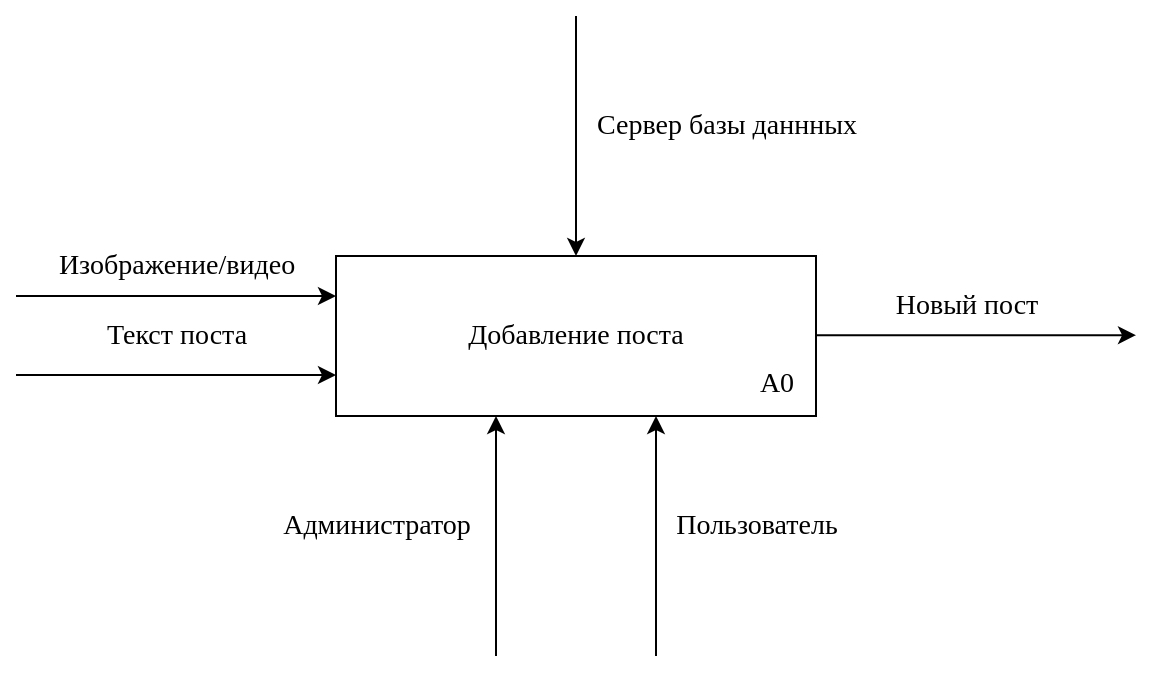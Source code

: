 <mxfile version="21.7.5" type="device">
  <diagram name="Страница — 1" id="LzyDF6T5dmaxvNK5LSAB">
    <mxGraphModel dx="1636" dy="1367" grid="1" gridSize="10" guides="1" tooltips="1" connect="1" arrows="1" fold="1" page="0" pageScale="1" pageWidth="827" pageHeight="1169" math="0" shadow="0">
      <root>
        <mxCell id="0" />
        <mxCell id="1" parent="0" />
        <mxCell id="sV1G8SSPFHCZdC1-tWbE-1" value="&lt;font face=&quot;Times New Roman&quot;&gt;&lt;span style=&quot;font-size: 14px;&quot;&gt;Добавление поста&lt;/span&gt;&lt;/font&gt;" style="rounded=0;whiteSpace=wrap;html=1;" vertex="1" parent="1">
          <mxGeometry x="120" y="-400" width="240" height="80" as="geometry" />
        </mxCell>
        <mxCell id="sV1G8SSPFHCZdC1-tWbE-2" value="" style="endArrow=classic;html=1;rounded=0;entryX=0;entryY=0.25;entryDx=0;entryDy=0;" edge="1" parent="1" target="sV1G8SSPFHCZdC1-tWbE-1">
          <mxGeometry width="50" height="50" relative="1" as="geometry">
            <mxPoint x="-40" y="-380" as="sourcePoint" />
            <mxPoint x="120" y="-380" as="targetPoint" />
            <Array as="points">
              <mxPoint x="-20" y="-380" />
            </Array>
          </mxGeometry>
        </mxCell>
        <mxCell id="sV1G8SSPFHCZdC1-tWbE-14" value="" style="endArrow=classic;html=1;rounded=0;entryX=0;entryY=0.5;entryDx=0;entryDy=0;" edge="1" parent="1">
          <mxGeometry width="50" height="50" relative="1" as="geometry">
            <mxPoint x="360" y="-360.42" as="sourcePoint" />
            <mxPoint x="520" y="-360.42" as="targetPoint" />
            <Array as="points">
              <mxPoint x="460" y="-360.42" />
            </Array>
          </mxGeometry>
        </mxCell>
        <mxCell id="sV1G8SSPFHCZdC1-tWbE-15" value="" style="endArrow=classic;html=1;rounded=0;entryX=0.5;entryY=1;entryDx=0;entryDy=0;" edge="1" parent="1">
          <mxGeometry width="50" height="50" relative="1" as="geometry">
            <mxPoint x="200" y="-200" as="sourcePoint" />
            <mxPoint x="200" y="-320" as="targetPoint" />
            <Array as="points">
              <mxPoint x="200" y="-200" />
            </Array>
          </mxGeometry>
        </mxCell>
        <mxCell id="sV1G8SSPFHCZdC1-tWbE-16" value="" style="endArrow=classic;html=1;rounded=0;entryX=0.5;entryY=0;entryDx=0;entryDy=0;" edge="1" parent="1" target="sV1G8SSPFHCZdC1-tWbE-1">
          <mxGeometry width="50" height="50" relative="1" as="geometry">
            <mxPoint x="240" y="-520" as="sourcePoint" />
            <mxPoint x="210" y="-590" as="targetPoint" />
            <Array as="points" />
          </mxGeometry>
        </mxCell>
        <mxCell id="sV1G8SSPFHCZdC1-tWbE-17" value="&lt;span style=&quot;font-weight: normal;&quot;&gt;&lt;font face=&quot;Times New Roman&quot; style=&quot;font-size: 14px;&quot;&gt;А0&lt;/font&gt;&lt;/span&gt;" style="text;strokeColor=none;fillColor=none;html=1;fontSize=24;fontStyle=1;verticalAlign=middle;align=center;" vertex="1" parent="1">
          <mxGeometry x="290" y="-360" width="100" height="40" as="geometry" />
        </mxCell>
        <mxCell id="sV1G8SSPFHCZdC1-tWbE-18" value="" style="endArrow=classic;html=1;rounded=0;entryX=0;entryY=0.5;entryDx=0;entryDy=0;" edge="1" parent="1">
          <mxGeometry width="50" height="50" relative="1" as="geometry">
            <mxPoint x="-40" y="-340.5" as="sourcePoint" />
            <mxPoint x="120" y="-340.5" as="targetPoint" />
            <Array as="points">
              <mxPoint x="-20" y="-340.5" />
            </Array>
          </mxGeometry>
        </mxCell>
        <mxCell id="sV1G8SSPFHCZdC1-tWbE-20" value="&lt;font style=&quot;font-size: 14px;&quot; face=&quot;Times New Roman&quot;&gt;Изображение/видео&lt;/font&gt;" style="text;html=1;align=center;verticalAlign=middle;resizable=0;points=[];autosize=1;strokeColor=none;fillColor=none;" vertex="1" parent="1">
          <mxGeometry x="-30" y="-410" width="140" height="30" as="geometry" />
        </mxCell>
        <mxCell id="sV1G8SSPFHCZdC1-tWbE-21" value="&lt;font style=&quot;font-size: 14px;&quot; face=&quot;Times New Roman&quot;&gt;Текст поста&lt;/font&gt;" style="text;html=1;align=center;verticalAlign=middle;resizable=0;points=[];autosize=1;strokeColor=none;fillColor=none;" vertex="1" parent="1">
          <mxGeometry x="-5" y="-375" width="90" height="30" as="geometry" />
        </mxCell>
        <mxCell id="sV1G8SSPFHCZdC1-tWbE-22" value="&lt;font face=&quot;Times New Roman&quot;&gt;&lt;span style=&quot;font-size: 14px;&quot;&gt;Новый пост&lt;/span&gt;&lt;/font&gt;" style="text;html=1;align=center;verticalAlign=middle;resizable=0;points=[];autosize=1;strokeColor=none;fillColor=none;" vertex="1" parent="1">
          <mxGeometry x="390" y="-390" width="90" height="30" as="geometry" />
        </mxCell>
        <mxCell id="sV1G8SSPFHCZdC1-tWbE-23" value="&lt;font style=&quot;font-size: 14px;&quot; face=&quot;Times New Roman&quot;&gt;Сервер базы даннных&lt;/font&gt;" style="text;html=1;align=center;verticalAlign=middle;resizable=0;points=[];autosize=1;strokeColor=none;fillColor=none;" vertex="1" parent="1">
          <mxGeometry x="240" y="-480" width="150" height="30" as="geometry" />
        </mxCell>
        <mxCell id="sV1G8SSPFHCZdC1-tWbE-24" value="" style="endArrow=classic;html=1;rounded=0;entryX=0.5;entryY=1;entryDx=0;entryDy=0;" edge="1" parent="1">
          <mxGeometry width="50" height="50" relative="1" as="geometry">
            <mxPoint x="280" y="-200" as="sourcePoint" />
            <mxPoint x="280" y="-320" as="targetPoint" />
            <Array as="points">
              <mxPoint x="280" y="-200" />
            </Array>
          </mxGeometry>
        </mxCell>
        <mxCell id="sV1G8SSPFHCZdC1-tWbE-25" value="&lt;font style=&quot;font-size: 14px;&quot; face=&quot;Times New Roman&quot;&gt;Пользователь&lt;/font&gt;" style="text;html=1;align=center;verticalAlign=middle;resizable=0;points=[];autosize=1;strokeColor=none;fillColor=none;" vertex="1" parent="1">
          <mxGeometry x="280" y="-280" width="100" height="30" as="geometry" />
        </mxCell>
        <mxCell id="sV1G8SSPFHCZdC1-tWbE-26" value="&lt;font style=&quot;font-size: 14px;&quot; face=&quot;Times New Roman&quot;&gt;Администратор&lt;/font&gt;" style="text;html=1;align=center;verticalAlign=middle;resizable=0;points=[];autosize=1;strokeColor=none;fillColor=none;" vertex="1" parent="1">
          <mxGeometry x="80" y="-280" width="120" height="30" as="geometry" />
        </mxCell>
      </root>
    </mxGraphModel>
  </diagram>
</mxfile>
